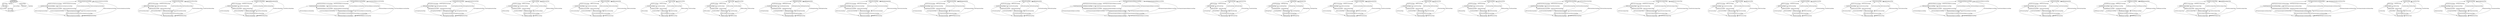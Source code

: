 digraph Navigation {
"LoginPage" [penwidth=3]
"LoginPage" -> "SignUpPage" [label="signUpPage"]
"LoginPage" -> "PasswordPage" [label="passwordPage"]
"LoginPage" -> "Dashboard" [label="dashboardPage"]
"ViewAccountingtransactionPage"
"ViewAccountingtransactionPage" -> "CreateAccountingtransactionPage" [label="createAccountingtransactionPage"]
"ViewAccountingtransactionPage" -> "EditAccountingtransactionPage" [label="editAccountingtransactionPage"]
"ViewAccountingtransactionPage" -> "ViewAccountingtransactionPage" [label="viewAccountingtransactionPage"]
"ViewAccountingtransactionPage" -> "ListAccountingtransactionPage" [label="listAccountingtransactionsPage"]
"CreateProductfeaturePage"
"CreateProductfeaturePage" -> "CreateProductfeaturePage" [label="createProductfeaturePage"]
"CreateProductfeaturePage" -> "EditProductfeaturePage" [label="editProductfeaturePage"]
"CreateProductfeaturePage" -> "ViewProductfeaturePage" [label="viewProductfeaturePage"]
"CreateProductfeaturePage" -> "ListProductfeaturePage" [label="listProductfeaturesPage"]
"CreatePartyroletypePage"
"CreatePartyroletypePage" -> "CreatePartyroletypePage" [label="createPartyroletypePage"]
"CreatePartyroletypePage" -> "EditPartyroletypePage" [label="editPartyroletypePage"]
"CreatePartyroletypePage" -> "ViewPartyroletypePage" [label="viewPartyroletypePage"]
"CreatePartyroletypePage" -> "ListPartyroletypePage" [label="listPartyroletypesPage"]
"ViewGeneralledgeraccounttypePage"
"ViewGeneralledgeraccounttypePage" -> "CreateGeneralledgeraccounttypePage" [label="createGeneralledgeraccounttypePage"]
"ViewGeneralledgeraccounttypePage" -> "EditGeneralledgeraccounttypePage" [label="editGeneralledgeraccounttypePage"]
"ViewGeneralledgeraccounttypePage" -> "ViewGeneralledgeraccounttypePage" [label="viewGeneralledgeraccounttypePage"]
"ViewGeneralledgeraccounttypePage" -> "ListGeneralledgeraccounttypePage" [label="listGeneralledgeraccounttypesPage"]
"CreateSupplierproductPage"
"CreateSupplierproductPage" -> "CreateSupplierproductPage" [label="createSupplierproductPage"]
"CreateSupplierproductPage" -> "EditSupplierproductPage" [label="editSupplierproductPage"]
"CreateSupplierproductPage" -> "ViewSupplierproductPage" [label="viewSupplierproductPage"]
"CreateSupplierproductPage" -> "ListSupplierproductPage" [label="listSupplierproductsPage"]
"ListPartyrolePage"
"ListPartyrolePage" -> "CreatePartyrolePage" [label="createPartyrolePage"]
"ListPartyrolePage" -> "EditPartyrolePage" [label="editPartyrolePage"]
"ListPartyrolePage" -> "ViewPartyrolePage" [label="viewPartyrolePage"]
"ListPartyrolePage" -> "ListPartyrolePage" [label="listPartyrolesPage"]
"EditInvoicetermPage"
"EditInvoicetermPage" -> "CreateInvoicetermPage" [label="createInvoicetermPage"]
"EditInvoicetermPage" -> "EditInvoicetermPage" [label="editInvoicetermPage"]
"EditInvoicetermPage" -> "ViewInvoicetermPage" [label="viewInvoicetermPage"]
"EditInvoicetermPage" -> "ListInvoicetermPage" [label="listInvoicetermsPage"]
"ViewInvoicePage"
"ViewInvoicePage" -> "CreateInvoicePage" [label="createInvoicePage"]
"ViewInvoicePage" -> "EditInvoicePage" [label="editInvoicePage"]
"ViewInvoicePage" -> "ViewInvoicePage" [label="viewInvoicePage"]
"ViewInvoicePage" -> "ListInvoicePage" [label="listInvoicesPage"]
"ListPersonPage"
"ListPersonPage" -> "CreatePersonPage" [label="createPersonPage"]
"ListPersonPage" -> "EditPersonPage" [label="editPersonPage"]
"ListPersonPage" -> "ViewPersonPage" [label="viewPersonPage"]
"ListPersonPage" -> "ListPersonPage" [label="listPersonsPage"]
"ViewProductfeaturePage"
"ViewProductfeaturePage" -> "CreateProductfeaturePage" [label="createProductfeaturePage"]
"ViewProductfeaturePage" -> "EditProductfeaturePage" [label="editProductfeaturePage"]
"ViewProductfeaturePage" -> "ViewProductfeaturePage" [label="viewProductfeaturePage"]
"ViewProductfeaturePage" -> "ListProductfeaturePage" [label="listProductfeaturesPage"]
"EditBudgetitemPage"
"EditBudgetitemPage" -> "CreateBudgetitemPage" [label="createBudgetitemPage"]
"EditBudgetitemPage" -> "EditBudgetitemPage" [label="editBudgetitemPage"]
"EditBudgetitemPage" -> "ViewBudgetitemPage" [label="viewBudgetitemPage"]
"EditBudgetitemPage" -> "ListBudgetitemPage" [label="listBudgetitemsPage"]
"ListInventoryitemPage"
"ListInventoryitemPage" -> "CreateInventoryitemPage" [label="createInventoryitemPage"]
"ListInventoryitemPage" -> "EditInventoryitemPage" [label="editInventoryitemPage"]
"ListInventoryitemPage" -> "ViewInventoryitemPage" [label="viewInventoryitemPage"]
"ListInventoryitemPage" -> "ListInventoryitemPage" [label="listInventoryitemsPage"]
"EditOrganizationPage"
"EditOrganizationPage" -> "CreateOrganizationPage" [label="createOrganizationPage"]
"EditOrganizationPage" -> "EditOrganizationPage" [label="editOrganizationPage"]
"EditOrganizationPage" -> "ViewOrganizationPage" [label="viewOrganizationPage"]
"EditOrganizationPage" -> "ListOrganizationPage" [label="listOrganizationsPage"]
"EditFacilitytypePage"
"EditFacilitytypePage" -> "CreateFacilitytypePage" [label="createFacilitytypePage"]
"EditFacilitytypePage" -> "EditFacilitytypePage" [label="editFacilitytypePage"]
"EditFacilitytypePage" -> "ViewFacilitytypePage" [label="viewFacilitytypePage"]
"EditFacilitytypePage" -> "ListFacilitytypePage" [label="listFacilitytypesPage"]
"ViewOrganizationgeneralledgeraccountPage"
"ViewOrganizationgeneralledgeraccountPage" -> "CreateOrganizationgeneralledgeraccountPage" [label="createOrganizationgeneralledgeraccountPage"]
"ViewOrganizationgeneralledgeraccountPage" -> "EditOrganizationgeneralledgeraccountPage" [label="editOrganizationgeneralledgeraccountPage"]
"ViewOrganizationgeneralledgeraccountPage" -> "ViewOrganizationgeneralledgeraccountPage" [label="viewOrganizationgeneralledgeraccountPage"]
"ViewOrganizationgeneralledgeraccountPage" -> "ListOrganizationgeneralledgeraccountPage" [label="listOrganizationgeneralledgeraccountsPage"]
"ListGeneralledgeraccounttypePage"
"ListGeneralledgeraccounttypePage" -> "CreateGeneralledgeraccounttypePage" [label="createGeneralledgeraccounttypePage"]
"ListGeneralledgeraccounttypePage" -> "EditGeneralledgeraccounttypePage" [label="editGeneralledgeraccounttypePage"]
"ListGeneralledgeraccounttypePage" -> "ViewGeneralledgeraccounttypePage" [label="viewGeneralledgeraccounttypePage"]
"ListGeneralledgeraccounttypePage" -> "ListGeneralledgeraccounttypePage" [label="listGeneralledgeraccounttypesPage"]
"CreateOrganizationPage"
"CreateOrganizationPage" -> "CreateOrganizationPage" [label="createOrganizationPage"]
"CreateOrganizationPage" -> "EditOrganizationPage" [label="editOrganizationPage"]
"CreateOrganizationPage" -> "ViewOrganizationPage" [label="viewOrganizationPage"]
"CreateOrganizationPage" -> "ListOrganizationPage" [label="listOrganizationsPage"]
"CreateFacilityPage"
"CreateFacilityPage" -> "CreateFacilityPage" [label="createFacilityPage"]
"CreateFacilityPage" -> "EditFacilityPage" [label="editFacilityPage"]
"CreateFacilityPage" -> "ViewFacilityPage" [label="viewFacilityPage"]
"CreateFacilityPage" -> "ListFacilityPage" [label="listFacilitysPage"]
"ListPartyroletypePage"
"ListPartyroletypePage" -> "CreatePartyroletypePage" [label="createPartyroletypePage"]
"ListPartyroletypePage" -> "EditPartyroletypePage" [label="editPartyroletypePage"]
"ListPartyroletypePage" -> "ViewPartyroletypePage" [label="viewPartyroletypePage"]
"ListPartyroletypePage" -> "ListPartyroletypePage" [label="listPartyroletypesPage"]
"ListBudgetPage"
"ListBudgetPage" -> "CreateBudgetPage" [label="createBudgetPage"]
"ListBudgetPage" -> "EditBudgetPage" [label="editBudgetPage"]
"ListBudgetPage" -> "ViewBudgetPage" [label="viewBudgetPage"]
"ListBudgetPage" -> "ListBudgetPage" [label="listBudgetsPage"]
"EditInventoryitemPage"
"EditInventoryitemPage" -> "CreateInventoryitemPage" [label="createInventoryitemPage"]
"EditInventoryitemPage" -> "EditInventoryitemPage" [label="editInventoryitemPage"]
"EditInventoryitemPage" -> "ViewInventoryitemPage" [label="viewInventoryitemPage"]
"EditInventoryitemPage" -> "ListInventoryitemPage" [label="listInventoryitemsPage"]
"ListOrganizationgeneralledgeraccountPage"
"ListOrganizationgeneralledgeraccountPage" -> "CreateOrganizationgeneralledgeraccountPage" [label="createOrganizationgeneralledgeraccountPage"]
"ListOrganizationgeneralledgeraccountPage" -> "EditOrganizationgeneralledgeraccountPage" [label="editOrganizationgeneralledgeraccountPage"]
"ListOrganizationgeneralledgeraccountPage" -> "ViewOrganizationgeneralledgeraccountPage" [label="viewOrganizationgeneralledgeraccountPage"]
"ListOrganizationgeneralledgeraccountPage" -> "ListOrganizationgeneralledgeraccountPage" [label="listOrganizationgeneralledgeraccountsPage"]
"ListProductfeaturePage"
"ListProductfeaturePage" -> "CreateProductfeaturePage" [label="createProductfeaturePage"]
"ListProductfeaturePage" -> "EditProductfeaturePage" [label="editProductfeaturePage"]
"ListProductfeaturePage" -> "ViewProductfeaturePage" [label="viewProductfeaturePage"]
"ListProductfeaturePage" -> "ListProductfeaturePage" [label="listProductfeaturesPage"]
"CreatePartyrolePage"
"CreatePartyrolePage" -> "CreatePartyrolePage" [label="createPartyrolePage"]
"CreatePartyrolePage" -> "EditPartyrolePage" [label="editPartyrolePage"]
"CreatePartyrolePage" -> "ViewPartyrolePage" [label="viewPartyrolePage"]
"CreatePartyrolePage" -> "ListPartyrolePage" [label="listPartyrolesPage"]
"ViewInvoicetermPage"
"ViewInvoicetermPage" -> "CreateInvoicetermPage" [label="createInvoicetermPage"]
"ViewInvoicetermPage" -> "EditInvoicetermPage" [label="editInvoicetermPage"]
"ViewInvoicetermPage" -> "ViewInvoicetermPage" [label="viewInvoicetermPage"]
"ViewInvoicetermPage" -> "ListInvoicetermPage" [label="listInvoicetermsPage"]
"EditAccountingtransactionPage"
"EditAccountingtransactionPage" -> "CreateAccountingtransactionPage" [label="createAccountingtransactionPage"]
"EditAccountingtransactionPage" -> "EditAccountingtransactionPage" [label="editAccountingtransactionPage"]
"EditAccountingtransactionPage" -> "ViewAccountingtransactionPage" [label="viewAccountingtransactionPage"]
"EditAccountingtransactionPage" -> "ListAccountingtransactionPage" [label="listAccountingtransactionsPage"]
"CreateInvoiceitemPage"
"CreateInvoiceitemPage" -> "CreateInvoiceitemPage" [label="createInvoiceitemPage"]
"CreateInvoiceitemPage" -> "EditInvoiceitemPage" [label="editInvoiceitemPage"]
"CreateInvoiceitemPage" -> "ViewInvoiceitemPage" [label="viewInvoiceitemPage"]
"CreateInvoiceitemPage" -> "ListInvoiceitemPage" [label="listInvoiceitemsPage"]
"EditProductPage"
"EditProductPage" -> "CreateProductPage" [label="createProductPage"]
"EditProductPage" -> "EditProductPage" [label="editProductPage"]
"EditProductPage" -> "ViewProductPage" [label="viewProductPage"]
"EditProductPage" -> "ListProductPage" [label="listProductsPage"]
"ListInvoicePage"
"ListInvoicePage" -> "CreateInvoicePage" [label="createInvoicePage"]
"ListInvoicePage" -> "EditInvoicePage" [label="editInvoicePage"]
"ListInvoicePage" -> "ViewInvoicePage" [label="viewInvoicePage"]
"ListInvoicePage" -> "ListInvoicePage" [label="listInvoicesPage"]
"ViewPaymentPage"
"ViewPaymentPage" -> "CreatePaymentPage" [label="createPaymentPage"]
"ViewPaymentPage" -> "EditPaymentPage" [label="editPaymentPage"]
"ViewPaymentPage" -> "ViewPaymentPage" [label="viewPaymentPage"]
"ViewPaymentPage" -> "ListPaymentPage" [label="listPaymentsPage"]
"ListPaymentPage"
"ListPaymentPage" -> "CreatePaymentPage" [label="createPaymentPage"]
"ListPaymentPage" -> "EditPaymentPage" [label="editPaymentPage"]
"ListPaymentPage" -> "ViewPaymentPage" [label="viewPaymentPage"]
"ListPaymentPage" -> "ListPaymentPage" [label="listPaymentsPage"]
"Dashboard"
"EditPersonPage"
"EditPersonPage" -> "CreatePersonPage" [label="createPersonPage"]
"EditPersonPage" -> "EditPersonPage" [label="editPersonPage"]
"EditPersonPage" -> "ViewPersonPage" [label="viewPersonPage"]
"EditPersonPage" -> "ListPersonPage" [label="listPersonsPage"]
"ListProductfeaturetypePage"
"ListProductfeaturetypePage" -> "CreateProductfeaturetypePage" [label="createProductfeaturetypePage"]
"ListProductfeaturetypePage" -> "EditProductfeaturetypePage" [label="editProductfeaturetypePage"]
"ListProductfeaturetypePage" -> "ViewProductfeaturetypePage" [label="viewProductfeaturetypePage"]
"ListProductfeaturetypePage" -> "ListProductfeaturetypePage" [label="listProductfeaturetypesPage"]
"CreateProductcategoryPage"
"CreateProductcategoryPage" -> "CreateProductcategoryPage" [label="createProductcategoryPage"]
"CreateProductcategoryPage" -> "EditProductcategoryPage" [label="editProductcategoryPage"]
"CreateProductcategoryPage" -> "ViewProductcategoryPage" [label="viewProductcategoryPage"]
"CreateProductcategoryPage" -> "ListProductcategoryPage" [label="listProductcategorysPage"]
"EditPartyroletypePage"
"EditPartyroletypePage" -> "CreatePartyroletypePage" [label="createPartyroletypePage"]
"EditPartyroletypePage" -> "EditPartyroletypePage" [label="editPartyroletypePage"]
"EditPartyroletypePage" -> "ViewPartyroletypePage" [label="viewPartyroletypePage"]
"EditPartyroletypePage" -> "ListPartyroletypePage" [label="listPartyroletypesPage"]
"EditUniversePage"
"EditUniversePage" -> "CreateUniversePage" [label="createUniversePage"]
"EditUniversePage" -> "EditUniversePage" [label="editUniversePage"]
"EditUniversePage" -> "ViewUniversePage" [label="viewUniversePage"]
"EditUniversePage" -> "ListUniversePage" [label="listUniversesPage"]
"CreatePartytypePage"
"CreatePartytypePage" -> "CreatePartytypePage" [label="createPartytypePage"]
"CreatePartytypePage" -> "EditPartytypePage" [label="editPartytypePage"]
"CreatePartytypePage" -> "ViewPartytypePage" [label="viewPartytypePage"]
"CreatePartytypePage" -> "ListPartytypePage" [label="listPartytypesPage"]
"ViewSystemuserPage"
"ViewSystemuserPage" -> "CreateSystemuserPage" [label="createSystemuserPage"]
"ViewSystemuserPage" -> "EditSystemuserPage" [label="editSystemuserPage"]
"ViewSystemuserPage" -> "ViewSystemuserPage" [label="viewSystemuserPage"]
"ViewSystemuserPage" -> "ListSystemuserPage" [label="listSystemusersPage"]
"ListSystemuserPage"
"ListSystemuserPage" -> "CreateSystemuserPage" [label="createSystemuserPage"]
"ListSystemuserPage" -> "EditSystemuserPage" [label="editSystemuserPage"]
"ListSystemuserPage" -> "ViewSystemuserPage" [label="viewSystemuserPage"]
"ListSystemuserPage" -> "ListSystemuserPage" [label="listSystemusersPage"]
"CreateGeneralledgeraccountPage"
"CreateGeneralledgeraccountPage" -> "CreateGeneralledgeraccountPage" [label="createGeneralledgeraccountPage"]
"CreateGeneralledgeraccountPage" -> "EditGeneralledgeraccountPage" [label="editGeneralledgeraccountPage"]
"CreateGeneralledgeraccountPage" -> "ViewGeneralledgeraccountPage" [label="viewGeneralledgeraccountPage"]
"CreateGeneralledgeraccountPage" -> "ListGeneralledgeraccountPage" [label="listGeneralledgeraccountsPage"]
"ViewFacilityPage"
"ViewFacilityPage" -> "CreateFacilityPage" [label="createFacilityPage"]
"ViewFacilityPage" -> "EditFacilityPage" [label="editFacilityPage"]
"ViewFacilityPage" -> "ViewFacilityPage" [label="viewFacilityPage"]
"ViewFacilityPage" -> "ListFacilityPage" [label="listFacilitysPage"]
"ListProducttypePage"
"ListProducttypePage" -> "CreateProducttypePage" [label="createProducttypePage"]
"ListProducttypePage" -> "EditProducttypePage" [label="editProducttypePage"]
"ListProducttypePage" -> "ViewProducttypePage" [label="viewProducttypePage"]
"ListProducttypePage" -> "ListProducttypePage" [label="listProducttypesPage"]
"EditPartyrolePage"
"EditPartyrolePage" -> "CreatePartyrolePage" [label="createPartyrolePage"]
"EditPartyrolePage" -> "EditPartyrolePage" [label="editPartyrolePage"]
"EditPartyrolePage" -> "ViewPartyrolePage" [label="viewPartyrolePage"]
"EditPartyrolePage" -> "ListPartyrolePage" [label="listPartyrolesPage"]
"CreateGeneralledgeraccounttypePage"
"CreateGeneralledgeraccounttypePage" -> "CreateGeneralledgeraccounttypePage" [label="createGeneralledgeraccounttypePage"]
"CreateGeneralledgeraccounttypePage" -> "EditGeneralledgeraccounttypePage" [label="editGeneralledgeraccounttypePage"]
"CreateGeneralledgeraccounttypePage" -> "ViewGeneralledgeraccounttypePage" [label="viewGeneralledgeraccounttypePage"]
"CreateGeneralledgeraccounttypePage" -> "ListGeneralledgeraccounttypePage" [label="listGeneralledgeraccounttypesPage"]
"ListBillingaccountPage"
"ListBillingaccountPage" -> "CreateBillingaccountPage" [label="createBillingaccountPage"]
"ListBillingaccountPage" -> "EditBillingaccountPage" [label="editBillingaccountPage"]
"ListBillingaccountPage" -> "ViewBillingaccountPage" [label="viewBillingaccountPage"]
"ListBillingaccountPage" -> "ListBillingaccountPage" [label="listBillingaccountsPage"]
"EditInvoiceitemPage"
"EditInvoiceitemPage" -> "CreateInvoiceitemPage" [label="createInvoiceitemPage"]
"EditInvoiceitemPage" -> "EditInvoiceitemPage" [label="editInvoiceitemPage"]
"EditInvoiceitemPage" -> "ViewInvoiceitemPage" [label="viewInvoiceitemPage"]
"EditInvoiceitemPage" -> "ListInvoiceitemPage" [label="listInvoiceitemsPage"]
"ViewUniversePage"
"ViewUniversePage" -> "CreateUniversePage" [label="createUniversePage"]
"ViewUniversePage" -> "EditUniversePage" [label="editUniversePage"]
"ViewUniversePage" -> "ViewUniversePage" [label="viewUniversePage"]
"ViewUniversePage" -> "ListUniversePage" [label="listUniversesPage"]
"ListOrganizationPage"
"ListOrganizationPage" -> "CreateOrganizationPage" [label="createOrganizationPage"]
"ListOrganizationPage" -> "EditOrganizationPage" [label="editOrganizationPage"]
"ListOrganizationPage" -> "ViewOrganizationPage" [label="viewOrganizationPage"]
"ListOrganizationPage" -> "ListOrganizationPage" [label="listOrganizationsPage"]
"EditSupplierproductPage"
"EditSupplierproductPage" -> "CreateSupplierproductPage" [label="createSupplierproductPage"]
"EditSupplierproductPage" -> "EditSupplierproductPage" [label="editSupplierproductPage"]
"EditSupplierproductPage" -> "ViewSupplierproductPage" [label="viewSupplierproductPage"]
"EditSupplierproductPage" -> "ListSupplierproductPage" [label="listSupplierproductsPage"]
"EditGeneralledgeraccountPage"
"EditGeneralledgeraccountPage" -> "CreateGeneralledgeraccountPage" [label="createGeneralledgeraccountPage"]
"EditGeneralledgeraccountPage" -> "EditGeneralledgeraccountPage" [label="editGeneralledgeraccountPage"]
"EditGeneralledgeraccountPage" -> "ViewGeneralledgeraccountPage" [label="viewGeneralledgeraccountPage"]
"EditGeneralledgeraccountPage" -> "ListGeneralledgeraccountPage" [label="listGeneralledgeraccountsPage"]
"CreateBudgetitemPage"
"CreateBudgetitemPage" -> "CreateBudgetitemPage" [label="createBudgetitemPage"]
"CreateBudgetitemPage" -> "EditBudgetitemPage" [label="editBudgetitemPage"]
"CreateBudgetitemPage" -> "ViewBudgetitemPage" [label="viewBudgetitemPage"]
"CreateBudgetitemPage" -> "ListBudgetitemPage" [label="listBudgetitemsPage"]
"ViewBudgetPage"
"ViewBudgetPage" -> "CreateBudgetPage" [label="createBudgetPage"]
"ViewBudgetPage" -> "EditBudgetPage" [label="editBudgetPage"]
"ViewBudgetPage" -> "ViewBudgetPage" [label="viewBudgetPage"]
"ViewBudgetPage" -> "ListBudgetPage" [label="listBudgetsPage"]
"CreatePartycategoryPage"
"CreatePartycategoryPage" -> "CreatePartycategoryPage" [label="createPartycategoryPage"]
"CreatePartycategoryPage" -> "EditPartycategoryPage" [label="editPartycategoryPage"]
"CreatePartycategoryPage" -> "ViewPartycategoryPage" [label="viewPartycategoryPage"]
"CreatePartycategoryPage" -> "ListPartycategoryPage" [label="listPartycategorysPage"]
"ViewOrganizationglaccountbalancePage"
"ViewOrganizationglaccountbalancePage" -> "CreateOrganizationglaccountbalancePage" [label="createOrganizationglaccountbalancePage"]
"ViewOrganizationglaccountbalancePage" -> "EditOrganizationglaccountbalancePage" [label="editOrganizationglaccountbalancePage"]
"ViewOrganizationglaccountbalancePage" -> "ViewOrganizationglaccountbalancePage" [label="viewOrganizationglaccountbalancePage"]
"ViewOrganizationglaccountbalancePage" -> "ListOrganizationglaccountbalancePage" [label="listOrganizationglaccountbalancesPage"]
"CreateInvoicePage"
"CreateInvoicePage" -> "CreateInvoicePage" [label="createInvoicePage"]
"CreateInvoicePage" -> "EditInvoicePage" [label="editInvoicePage"]
"CreateInvoicePage" -> "ViewInvoicePage" [label="viewInvoicePage"]
"CreateInvoicePage" -> "ListInvoicePage" [label="listInvoicesPage"]
"EditBudgetPage"
"EditBudgetPage" -> "CreateBudgetPage" [label="createBudgetPage"]
"EditBudgetPage" -> "EditBudgetPage" [label="editBudgetPage"]
"EditBudgetPage" -> "ViewBudgetPage" [label="viewBudgetPage"]
"EditBudgetPage" -> "ListBudgetPage" [label="listBudgetsPage"]
"CreatePartyPage"
"CreatePartyPage" -> "CreatePartyPage" [label="createPartyPage"]
"CreatePartyPage" -> "EditPartyPage" [label="editPartyPage"]
"CreatePartyPage" -> "ViewPartyPage" [label="viewPartyPage"]
"CreatePartyPage" -> "ListPartyPage" [label="listPartysPage"]
"ViewProductfeaturetypePage"
"ViewProductfeaturetypePage" -> "CreateProductfeaturetypePage" [label="createProductfeaturetypePage"]
"ViewProductfeaturetypePage" -> "EditProductfeaturetypePage" [label="editProductfeaturetypePage"]
"ViewProductfeaturetypePage" -> "ViewProductfeaturetypePage" [label="viewProductfeaturetypePage"]
"ViewProductfeaturetypePage" -> "ListProductfeaturetypePage" [label="listProductfeaturetypesPage"]
"EditGeneralledgeraccounttypePage"
"EditGeneralledgeraccounttypePage" -> "CreateGeneralledgeraccounttypePage" [label="createGeneralledgeraccounttypePage"]
"EditGeneralledgeraccounttypePage" -> "EditGeneralledgeraccounttypePage" [label="editGeneralledgeraccounttypePage"]
"EditGeneralledgeraccounttypePage" -> "ViewGeneralledgeraccounttypePage" [label="viewGeneralledgeraccounttypePage"]
"EditGeneralledgeraccounttypePage" -> "ListGeneralledgeraccounttypePage" [label="listGeneralledgeraccounttypesPage"]
"EditOrganizationglaccountbalancePage"
"EditOrganizationglaccountbalancePage" -> "CreateOrganizationglaccountbalancePage" [label="createOrganizationglaccountbalancePage"]
"EditOrganizationglaccountbalancePage" -> "EditOrganizationglaccountbalancePage" [label="editOrganizationglaccountbalancePage"]
"EditOrganizationglaccountbalancePage" -> "ViewOrganizationglaccountbalancePage" [label="viewOrganizationglaccountbalancePage"]
"EditOrganizationglaccountbalancePage" -> "ListOrganizationglaccountbalancePage" [label="listOrganizationglaccountbalancesPage"]
"ListBudgetitemPage"
"ListBudgetitemPage" -> "CreateBudgetitemPage" [label="createBudgetitemPage"]
"ListBudgetitemPage" -> "EditBudgetitemPage" [label="editBudgetitemPage"]
"ListBudgetitemPage" -> "ViewBudgetitemPage" [label="viewBudgetitemPage"]
"ListBudgetitemPage" -> "ListBudgetitemPage" [label="listBudgetitemsPage"]
"EditFacilityPage"
"EditFacilityPage" -> "CreateFacilityPage" [label="createFacilityPage"]
"EditFacilityPage" -> "EditFacilityPage" [label="editFacilityPage"]
"EditFacilityPage" -> "ViewFacilityPage" [label="viewFacilityPage"]
"EditFacilityPage" -> "ListFacilityPage" [label="listFacilitysPage"]
"CreateUniversePage"
"CreateUniversePage" -> "CreateUniversePage" [label="createUniversePage"]
"CreateUniversePage" -> "EditUniversePage" [label="editUniversePage"]
"CreateUniversePage" -> "ViewUniversePage" [label="viewUniversePage"]
"CreateUniversePage" -> "ListUniversePage" [label="listUniversesPage"]
"EditInvoicePage"
"EditInvoicePage" -> "CreateInvoicePage" [label="createInvoicePage"]
"EditInvoicePage" -> "EditInvoicePage" [label="editInvoicePage"]
"EditInvoicePage" -> "ViewInvoicePage" [label="viewInvoicePage"]
"EditInvoicePage" -> "ListInvoicePage" [label="listInvoicesPage"]
"ListInvoiceitemPage"
"ListInvoiceitemPage" -> "CreateInvoiceitemPage" [label="createInvoiceitemPage"]
"ListInvoiceitemPage" -> "EditInvoiceitemPage" [label="editInvoiceitemPage"]
"ListInvoiceitemPage" -> "ViewInvoiceitemPage" [label="viewInvoiceitemPage"]
"ListInvoiceitemPage" -> "ListInvoiceitemPage" [label="listInvoiceitemsPage"]
"CreateOrganizationgeneralledgeraccountPage"
"CreateOrganizationgeneralledgeraccountPage" -> "CreateOrganizationgeneralledgeraccountPage" [label="createOrganizationgeneralledgeraccountPage"]
"CreateOrganizationgeneralledgeraccountPage" -> "EditOrganizationgeneralledgeraccountPage" [label="editOrganizationgeneralledgeraccountPage"]
"CreateOrganizationgeneralledgeraccountPage" -> "ViewOrganizationgeneralledgeraccountPage" [label="viewOrganizationgeneralledgeraccountPage"]
"CreateOrganizationgeneralledgeraccountPage" -> "ListOrganizationgeneralledgeraccountPage" [label="listOrganizationgeneralledgeraccountsPage"]
"ViewFacilitytypePage"
"ViewFacilitytypePage" -> "CreateFacilitytypePage" [label="createFacilitytypePage"]
"ViewFacilitytypePage" -> "EditFacilitytypePage" [label="editFacilitytypePage"]
"ViewFacilitytypePage" -> "ViewFacilitytypePage" [label="viewFacilitytypePage"]
"ViewFacilitytypePage" -> "ListFacilitytypePage" [label="listFacilitytypesPage"]
"ViewBudgetitemPage"
"ViewBudgetitemPage" -> "CreateBudgetitemPage" [label="createBudgetitemPage"]
"ViewBudgetitemPage" -> "EditBudgetitemPage" [label="editBudgetitemPage"]
"ViewBudgetitemPage" -> "ViewBudgetitemPage" [label="viewBudgetitemPage"]
"ViewBudgetitemPage" -> "ListBudgetitemPage" [label="listBudgetitemsPage"]
"ViewProducttypePage"
"ViewProducttypePage" -> "CreateProducttypePage" [label="createProducttypePage"]
"ViewProducttypePage" -> "EditProducttypePage" [label="editProducttypePage"]
"ViewProducttypePage" -> "ViewProducttypePage" [label="viewProducttypePage"]
"ViewProducttypePage" -> "ListProducttypePage" [label="listProducttypesPage"]
"ViewAgreementPage"
"ViewAgreementPage" -> "CreateAgreementPage" [label="createAgreementPage"]
"ViewAgreementPage" -> "EditAgreementPage" [label="editAgreementPage"]
"ViewAgreementPage" -> "ViewAgreementPage" [label="viewAgreementPage"]
"ViewAgreementPage" -> "ListAgreementPage" [label="listAgreementsPage"]
"ListInvoicetermPage"
"ListInvoicetermPage" -> "CreateInvoicetermPage" [label="createInvoicetermPage"]
"ListInvoicetermPage" -> "EditInvoicetermPage" [label="editInvoicetermPage"]
"ListInvoicetermPage" -> "ViewInvoicetermPage" [label="viewInvoicetermPage"]
"ListInvoicetermPage" -> "ListInvoicetermPage" [label="listInvoicetermsPage"]
"ViewInventoryitemPage"
"ViewInventoryitemPage" -> "CreateInventoryitemPage" [label="createInventoryitemPage"]
"ViewInventoryitemPage" -> "EditInventoryitemPage" [label="editInventoryitemPage"]
"ViewInventoryitemPage" -> "ViewInventoryitemPage" [label="viewInventoryitemPage"]
"ViewInventoryitemPage" -> "ListInventoryitemPage" [label="listInventoryitemsPage"]
"CreateProductPage"
"CreateProductPage" -> "CreateProductPage" [label="createProductPage"]
"CreateProductPage" -> "EditProductPage" [label="editProductPage"]
"CreateProductPage" -> "ViewProductPage" [label="viewProductPage"]
"CreateProductPage" -> "ListProductPage" [label="listProductsPage"]
"ViewInvoiceitemPage"
"ViewInvoiceitemPage" -> "CreateInvoiceitemPage" [label="createInvoiceitemPage"]
"ViewInvoiceitemPage" -> "EditInvoiceitemPage" [label="editInvoiceitemPage"]
"ViewInvoiceitemPage" -> "ViewInvoiceitemPage" [label="viewInvoiceitemPage"]
"ViewInvoiceitemPage" -> "ListInvoiceitemPage" [label="listInvoiceitemsPage"]
"ListOrganizationglaccountbalancePage"
"ListOrganizationglaccountbalancePage" -> "CreateOrganizationglaccountbalancePage" [label="createOrganizationglaccountbalancePage"]
"ListOrganizationglaccountbalancePage" -> "EditOrganizationglaccountbalancePage" [label="editOrganizationglaccountbalancePage"]
"ListOrganizationglaccountbalancePage" -> "ViewOrganizationglaccountbalancePage" [label="viewOrganizationglaccountbalancePage"]
"ListOrganizationglaccountbalancePage" -> "ListOrganizationglaccountbalancePage" [label="listOrganizationglaccountbalancesPage"]
"ViewPartytypePage"
"ViewPartytypePage" -> "CreatePartytypePage" [label="createPartytypePage"]
"ViewPartytypePage" -> "EditPartytypePage" [label="editPartytypePage"]
"ViewPartytypePage" -> "ViewPartytypePage" [label="viewPartytypePage"]
"ViewPartytypePage" -> "ListPartytypePage" [label="listPartytypesPage"]
"CreatePaymentPage"
"CreatePaymentPage" -> "CreatePaymentPage" [label="createPaymentPage"]
"CreatePaymentPage" -> "EditPaymentPage" [label="editPaymentPage"]
"CreatePaymentPage" -> "ViewPaymentPage" [label="viewPaymentPage"]
"CreatePaymentPage" -> "ListPaymentPage" [label="listPaymentsPage"]
"EditProductfeaturePage"
"EditProductfeaturePage" -> "CreateProductfeaturePage" [label="createProductfeaturePage"]
"EditProductfeaturePage" -> "EditProductfeaturePage" [label="editProductfeaturePage"]
"EditProductfeaturePage" -> "ViewProductfeaturePage" [label="viewProductfeaturePage"]
"EditProductfeaturePage" -> "ListProductfeaturePage" [label="listProductfeaturesPage"]
"ViewPartyroletypePage"
"ViewPartyroletypePage" -> "CreatePartyroletypePage" [label="createPartyroletypePage"]
"ViewPartyroletypePage" -> "EditPartyroletypePage" [label="editPartyroletypePage"]
"ViewPartyroletypePage" -> "ViewPartyroletypePage" [label="viewPartyroletypePage"]
"ViewPartyroletypePage" -> "ListPartyroletypePage" [label="listPartyroletypesPage"]
"CreateInventoryitemPage"
"CreateInventoryitemPage" -> "CreateInventoryitemPage" [label="createInventoryitemPage"]
"CreateInventoryitemPage" -> "EditInventoryitemPage" [label="editInventoryitemPage"]
"CreateInventoryitemPage" -> "ViewInventoryitemPage" [label="viewInventoryitemPage"]
"CreateInventoryitemPage" -> "ListInventoryitemPage" [label="listInventoryitemsPage"]
"EditBillingaccountPage"
"EditBillingaccountPage" -> "CreateBillingaccountPage" [label="createBillingaccountPage"]
"EditBillingaccountPage" -> "EditBillingaccountPage" [label="editBillingaccountPage"]
"EditBillingaccountPage" -> "ViewBillingaccountPage" [label="viewBillingaccountPage"]
"EditBillingaccountPage" -> "ListBillingaccountPage" [label="listBillingaccountsPage"]
"SignUpPage"
"SignUpPage" -> "LoginPage" [label="loginPage"]
"SignUpPage" -> "PasswordPage" [label="passwordPage"]
"CreateInvoicetermPage"
"CreateInvoicetermPage" -> "CreateInvoicetermPage" [label="createInvoicetermPage"]
"CreateInvoicetermPage" -> "EditInvoicetermPage" [label="editInvoicetermPage"]
"CreateInvoicetermPage" -> "ViewInvoicetermPage" [label="viewInvoicetermPage"]
"CreateInvoicetermPage" -> "ListInvoicetermPage" [label="listInvoicetermsPage"]
"ViewSupplierproductPage"
"ViewSupplierproductPage" -> "CreateSupplierproductPage" [label="createSupplierproductPage"]
"ViewSupplierproductPage" -> "EditSupplierproductPage" [label="editSupplierproductPage"]
"ViewSupplierproductPage" -> "ViewSupplierproductPage" [label="viewSupplierproductPage"]
"ViewSupplierproductPage" -> "ListSupplierproductPage" [label="listSupplierproductsPage"]
"ViewPersonPage"
"ViewPersonPage" -> "CreatePersonPage" [label="createPersonPage"]
"ViewPersonPage" -> "EditPersonPage" [label="editPersonPage"]
"ViewPersonPage" -> "ViewPersonPage" [label="viewPersonPage"]
"ViewPersonPage" -> "ListPersonPage" [label="listPersonsPage"]
"ListAccountingtransactionPage"
"ListAccountingtransactionPage" -> "CreateAccountingtransactionPage" [label="createAccountingtransactionPage"]
"ListAccountingtransactionPage" -> "EditAccountingtransactionPage" [label="editAccountingtransactionPage"]
"ListAccountingtransactionPage" -> "ViewAccountingtransactionPage" [label="viewAccountingtransactionPage"]
"ListAccountingtransactionPage" -> "ListAccountingtransactionPage" [label="listAccountingtransactionsPage"]
"CreateBillingaccountPage"
"CreateBillingaccountPage" -> "CreateBillingaccountPage" [label="createBillingaccountPage"]
"CreateBillingaccountPage" -> "EditBillingaccountPage" [label="editBillingaccountPage"]
"CreateBillingaccountPage" -> "ViewBillingaccountPage" [label="viewBillingaccountPage"]
"CreateBillingaccountPage" -> "ListBillingaccountPage" [label="listBillingaccountsPage"]
"CreateOrganizationglaccountbalancePage"
"CreateOrganizationglaccountbalancePage" -> "CreateOrganizationglaccountbalancePage" [label="createOrganizationglaccountbalancePage"]
"CreateOrganizationglaccountbalancePage" -> "EditOrganizationglaccountbalancePage" [label="editOrganizationglaccountbalancePage"]
"CreateOrganizationglaccountbalancePage" -> "ViewOrganizationglaccountbalancePage" [label="viewOrganizationglaccountbalancePage"]
"CreateOrganizationglaccountbalancePage" -> "ListOrganizationglaccountbalancePage" [label="listOrganizationglaccountbalancesPage"]
"EditProducttypePage"
"EditProducttypePage" -> "CreateProducttypePage" [label="createProducttypePage"]
"EditProducttypePage" -> "EditProducttypePage" [label="editProducttypePage"]
"EditProducttypePage" -> "ViewProducttypePage" [label="viewProducttypePage"]
"EditProducttypePage" -> "ListProducttypePage" [label="listProducttypesPage"]
"EditSystemuserPage"
"EditSystemuserPage" -> "CreateSystemuserPage" [label="createSystemuserPage"]
"EditSystemuserPage" -> "EditSystemuserPage" [label="editSystemuserPage"]
"EditSystemuserPage" -> "ViewSystemuserPage" [label="viewSystemuserPage"]
"EditSystemuserPage" -> "ListSystemuserPage" [label="listSystemusersPage"]
"ListPartycategoryPage"
"ListPartycategoryPage" -> "CreatePartycategoryPage" [label="createPartycategoryPage"]
"ListPartycategoryPage" -> "EditPartycategoryPage" [label="editPartycategoryPage"]
"ListPartycategoryPage" -> "ViewPartycategoryPage" [label="viewPartycategoryPage"]
"ListPartycategoryPage" -> "ListPartycategoryPage" [label="listPartycategorysPage"]
"EditProductfeaturetypePage"
"EditProductfeaturetypePage" -> "CreateProductfeaturetypePage" [label="createProductfeaturetypePage"]
"EditProductfeaturetypePage" -> "EditProductfeaturetypePage" [label="editProductfeaturetypePage"]
"EditProductfeaturetypePage" -> "ViewProductfeaturetypePage" [label="viewProductfeaturetypePage"]
"EditProductfeaturetypePage" -> "ListProductfeaturetypePage" [label="listProductfeaturetypesPage"]
"CreateFacilitytypePage"
"CreateFacilitytypePage" -> "CreateFacilitytypePage" [label="createFacilitytypePage"]
"CreateFacilitytypePage" -> "EditFacilitytypePage" [label="editFacilitytypePage"]
"CreateFacilitytypePage" -> "ViewFacilitytypePage" [label="viewFacilitytypePage"]
"CreateFacilitytypePage" -> "ListFacilitytypePage" [label="listFacilitytypesPage"]
"ListProductcategoryPage"
"ListProductcategoryPage" -> "CreateProductcategoryPage" [label="createProductcategoryPage"]
"ListProductcategoryPage" -> "EditProductcategoryPage" [label="editProductcategoryPage"]
"ListProductcategoryPage" -> "ViewProductcategoryPage" [label="viewProductcategoryPage"]
"ListProductcategoryPage" -> "ListProductcategoryPage" [label="listProductcategorysPage"]
"ListSupplierproductPage"
"ListSupplierproductPage" -> "CreateSupplierproductPage" [label="createSupplierproductPage"]
"ListSupplierproductPage" -> "EditSupplierproductPage" [label="editSupplierproductPage"]
"ListSupplierproductPage" -> "ViewSupplierproductPage" [label="viewSupplierproductPage"]
"ListSupplierproductPage" -> "ListSupplierproductPage" [label="listSupplierproductsPage"]
"EditProductcategoryPage"
"EditProductcategoryPage" -> "CreateProductcategoryPage" [label="createProductcategoryPage"]
"EditProductcategoryPage" -> "EditProductcategoryPage" [label="editProductcategoryPage"]
"EditProductcategoryPage" -> "ViewProductcategoryPage" [label="viewProductcategoryPage"]
"EditProductcategoryPage" -> "ListProductcategoryPage" [label="listProductcategorysPage"]
"ListPartyPage"
"ListPartyPage" -> "CreatePartyPage" [label="createPartyPage"]
"ListPartyPage" -> "EditPartyPage" [label="editPartyPage"]
"ListPartyPage" -> "ViewPartyPage" [label="viewPartyPage"]
"ListPartyPage" -> "ListPartyPage" [label="listPartysPage"]
"CreateAgreementPage"
"CreateAgreementPage" -> "CreateAgreementPage" [label="createAgreementPage"]
"CreateAgreementPage" -> "EditAgreementPage" [label="editAgreementPage"]
"CreateAgreementPage" -> "ViewAgreementPage" [label="viewAgreementPage"]
"CreateAgreementPage" -> "ListAgreementPage" [label="listAgreementsPage"]
"ViewPartycategoryPage"
"ViewPartycategoryPage" -> "CreatePartycategoryPage" [label="createPartycategoryPage"]
"ViewPartycategoryPage" -> "EditPartycategoryPage" [label="editPartycategoryPage"]
"ViewPartycategoryPage" -> "ViewPartycategoryPage" [label="viewPartycategoryPage"]
"ViewPartycategoryPage" -> "ListPartycategoryPage" [label="listPartycategorysPage"]
"ListFacilityPage"
"ListFacilityPage" -> "CreateFacilityPage" [label="createFacilityPage"]
"ListFacilityPage" -> "EditFacilityPage" [label="editFacilityPage"]
"ListFacilityPage" -> "ViewFacilityPage" [label="viewFacilityPage"]
"ListFacilityPage" -> "ListFacilityPage" [label="listFacilitysPage"]
"CreateBudgetPage"
"CreateBudgetPage" -> "CreateBudgetPage" [label="createBudgetPage"]
"CreateBudgetPage" -> "EditBudgetPage" [label="editBudgetPage"]
"CreateBudgetPage" -> "ViewBudgetPage" [label="viewBudgetPage"]
"CreateBudgetPage" -> "ListBudgetPage" [label="listBudgetsPage"]
"PasswordPage"
"PasswordPage" -> "LoginPage" [label="loginPage"]
"PasswordPage" -> "SignUpPage" [label="signUpPage"]
"ViewGeneralledgeraccountPage"
"ViewGeneralledgeraccountPage" -> "CreateGeneralledgeraccountPage" [label="createGeneralledgeraccountPage"]
"ViewGeneralledgeraccountPage" -> "EditGeneralledgeraccountPage" [label="editGeneralledgeraccountPage"]
"ViewGeneralledgeraccountPage" -> "ViewGeneralledgeraccountPage" [label="viewGeneralledgeraccountPage"]
"ViewGeneralledgeraccountPage" -> "ListGeneralledgeraccountPage" [label="listGeneralledgeraccountsPage"]
"EditPartycategoryPage"
"EditPartycategoryPage" -> "CreatePartycategoryPage" [label="createPartycategoryPage"]
"EditPartycategoryPage" -> "EditPartycategoryPage" [label="editPartycategoryPage"]
"EditPartycategoryPage" -> "ViewPartycategoryPage" [label="viewPartycategoryPage"]
"EditPartycategoryPage" -> "ListPartycategoryPage" [label="listPartycategorysPage"]
"EditAgreementPage"
"EditAgreementPage" -> "CreateAgreementPage" [label="createAgreementPage"]
"EditAgreementPage" -> "EditAgreementPage" [label="editAgreementPage"]
"EditAgreementPage" -> "ViewAgreementPage" [label="viewAgreementPage"]
"EditAgreementPage" -> "ListAgreementPage" [label="listAgreementsPage"]
"EditPaymentPage"
"EditPaymentPage" -> "CreatePaymentPage" [label="createPaymentPage"]
"EditPaymentPage" -> "EditPaymentPage" [label="editPaymentPage"]
"EditPaymentPage" -> "ViewPaymentPage" [label="viewPaymentPage"]
"EditPaymentPage" -> "ListPaymentPage" [label="listPaymentsPage"]
"ListFacilitytypePage"
"ListFacilitytypePage" -> "CreateFacilitytypePage" [label="createFacilitytypePage"]
"ListFacilitytypePage" -> "EditFacilitytypePage" [label="editFacilitytypePage"]
"ListFacilitytypePage" -> "ViewFacilitytypePage" [label="viewFacilitytypePage"]
"ListFacilitytypePage" -> "ListFacilitytypePage" [label="listFacilitytypesPage"]
"ListAgreementPage"
"ListAgreementPage" -> "CreateAgreementPage" [label="createAgreementPage"]
"ListAgreementPage" -> "EditAgreementPage" [label="editAgreementPage"]
"ListAgreementPage" -> "ViewAgreementPage" [label="viewAgreementPage"]
"ListAgreementPage" -> "ListAgreementPage" [label="listAgreementsPage"]
"ViewProductPage"
"ViewProductPage" -> "CreateProductPage" [label="createProductPage"]
"ViewProductPage" -> "EditProductPage" [label="editProductPage"]
"ViewProductPage" -> "ViewProductPage" [label="viewProductPage"]
"ViewProductPage" -> "ListProductPage" [label="listProductsPage"]
"CreateSystemuserPage"
"CreateSystemuserPage" -> "CreateSystemuserPage" [label="createSystemuserPage"]
"CreateSystemuserPage" -> "EditSystemuserPage" [label="editSystemuserPage"]
"CreateSystemuserPage" -> "ViewSystemuserPage" [label="viewSystemuserPage"]
"CreateSystemuserPage" -> "ListSystemuserPage" [label="listSystemusersPage"]
"EditPartyPage"
"EditPartyPage" -> "CreatePartyPage" [label="createPartyPage"]
"EditPartyPage" -> "EditPartyPage" [label="editPartyPage"]
"EditPartyPage" -> "ViewPartyPage" [label="viewPartyPage"]
"EditPartyPage" -> "ListPartyPage" [label="listPartysPage"]
"ViewProductcategoryPage"
"ViewProductcategoryPage" -> "CreateProductcategoryPage" [label="createProductcategoryPage"]
"ViewProductcategoryPage" -> "EditProductcategoryPage" [label="editProductcategoryPage"]
"ViewProductcategoryPage" -> "ViewProductcategoryPage" [label="viewProductcategoryPage"]
"ViewProductcategoryPage" -> "ListProductcategoryPage" [label="listProductcategorysPage"]
"ListProductPage"
"ListProductPage" -> "CreateProductPage" [label="createProductPage"]
"ListProductPage" -> "EditProductPage" [label="editProductPage"]
"ListProductPage" -> "ViewProductPage" [label="viewProductPage"]
"ListProductPage" -> "ListProductPage" [label="listProductsPage"]
"ViewPartyPage"
"ViewPartyPage" -> "CreatePartyPage" [label="createPartyPage"]
"ViewPartyPage" -> "EditPartyPage" [label="editPartyPage"]
"ViewPartyPage" -> "ViewPartyPage" [label="viewPartyPage"]
"ViewPartyPage" -> "ListPartyPage" [label="listPartysPage"]
"EditOrganizationgeneralledgeraccountPage"
"EditOrganizationgeneralledgeraccountPage" -> "CreateOrganizationgeneralledgeraccountPage" [label="createOrganizationgeneralledgeraccountPage"]
"EditOrganizationgeneralledgeraccountPage" -> "EditOrganizationgeneralledgeraccountPage" [label="editOrganizationgeneralledgeraccountPage"]
"EditOrganizationgeneralledgeraccountPage" -> "ViewOrganizationgeneralledgeraccountPage" [label="viewOrganizationgeneralledgeraccountPage"]
"EditOrganizationgeneralledgeraccountPage" -> "ListOrganizationgeneralledgeraccountPage" [label="listOrganizationgeneralledgeraccountsPage"]
"ListGeneralledgeraccountPage"
"ListGeneralledgeraccountPage" -> "CreateGeneralledgeraccountPage" [label="createGeneralledgeraccountPage"]
"ListGeneralledgeraccountPage" -> "EditGeneralledgeraccountPage" [label="editGeneralledgeraccountPage"]
"ListGeneralledgeraccountPage" -> "ViewGeneralledgeraccountPage" [label="viewGeneralledgeraccountPage"]
"ListGeneralledgeraccountPage" -> "ListGeneralledgeraccountPage" [label="listGeneralledgeraccountsPage"]
"CreateProductfeaturetypePage"
"CreateProductfeaturetypePage" -> "CreateProductfeaturetypePage" [label="createProductfeaturetypePage"]
"CreateProductfeaturetypePage" -> "EditProductfeaturetypePage" [label="editProductfeaturetypePage"]
"CreateProductfeaturetypePage" -> "ViewProductfeaturetypePage" [label="viewProductfeaturetypePage"]
"CreateProductfeaturetypePage" -> "ListProductfeaturetypePage" [label="listProductfeaturetypesPage"]
"ListUniversePage"
"ListUniversePage" -> "CreateUniversePage" [label="createUniversePage"]
"ListUniversePage" -> "EditUniversePage" [label="editUniversePage"]
"ListUniversePage" -> "ViewUniversePage" [label="viewUniversePage"]
"ListUniversePage" -> "ListUniversePage" [label="listUniversesPage"]
"ViewPartyrolePage"
"ViewPartyrolePage" -> "CreatePartyrolePage" [label="createPartyrolePage"]
"ViewPartyrolePage" -> "EditPartyrolePage" [label="editPartyrolePage"]
"ViewPartyrolePage" -> "ViewPartyrolePage" [label="viewPartyrolePage"]
"ViewPartyrolePage" -> "ListPartyrolePage" [label="listPartyrolesPage"]
"CreateAccountingtransactionPage"
"CreateAccountingtransactionPage" -> "CreateAccountingtransactionPage" [label="createAccountingtransactionPage"]
"CreateAccountingtransactionPage" -> "EditAccountingtransactionPage" [label="editAccountingtransactionPage"]
"CreateAccountingtransactionPage" -> "ViewAccountingtransactionPage" [label="viewAccountingtransactionPage"]
"CreateAccountingtransactionPage" -> "ListAccountingtransactionPage" [label="listAccountingtransactionsPage"]
"CreatePersonPage"
"CreatePersonPage" -> "CreatePersonPage" [label="createPersonPage"]
"CreatePersonPage" -> "EditPersonPage" [label="editPersonPage"]
"CreatePersonPage" -> "ViewPersonPage" [label="viewPersonPage"]
"CreatePersonPage" -> "ListPersonPage" [label="listPersonsPage"]
"ViewBillingaccountPage"
"ViewBillingaccountPage" -> "CreateBillingaccountPage" [label="createBillingaccountPage"]
"ViewBillingaccountPage" -> "EditBillingaccountPage" [label="editBillingaccountPage"]
"ViewBillingaccountPage" -> "ViewBillingaccountPage" [label="viewBillingaccountPage"]
"ViewBillingaccountPage" -> "ListBillingaccountPage" [label="listBillingaccountsPage"]
"CreateProducttypePage"
"CreateProducttypePage" -> "CreateProducttypePage" [label="createProducttypePage"]
"CreateProducttypePage" -> "EditProducttypePage" [label="editProducttypePage"]
"CreateProducttypePage" -> "ViewProducttypePage" [label="viewProducttypePage"]
"CreateProducttypePage" -> "ListProducttypePage" [label="listProducttypesPage"]
"ListPartytypePage"
"ListPartytypePage" -> "CreatePartytypePage" [label="createPartytypePage"]
"ListPartytypePage" -> "EditPartytypePage" [label="editPartytypePage"]
"ListPartytypePage" -> "ViewPartytypePage" [label="viewPartytypePage"]
"ListPartytypePage" -> "ListPartytypePage" [label="listPartytypesPage"]
"EditPartytypePage"
"EditPartytypePage" -> "CreatePartytypePage" [label="createPartytypePage"]
"EditPartytypePage" -> "EditPartytypePage" [label="editPartytypePage"]
"EditPartytypePage" -> "ViewPartytypePage" [label="viewPartytypePage"]
"EditPartytypePage" -> "ListPartytypePage" [label="listPartytypesPage"]
"ViewOrganizationPage"
"ViewOrganizationPage" -> "CreateOrganizationPage" [label="createOrganizationPage"]
"ViewOrganizationPage" -> "EditOrganizationPage" [label="editOrganizationPage"]
"ViewOrganizationPage" -> "ViewOrganizationPage" [label="viewOrganizationPage"]
"ViewOrganizationPage" -> "ListOrganizationPage" [label="listOrganizationsPage"]
}
